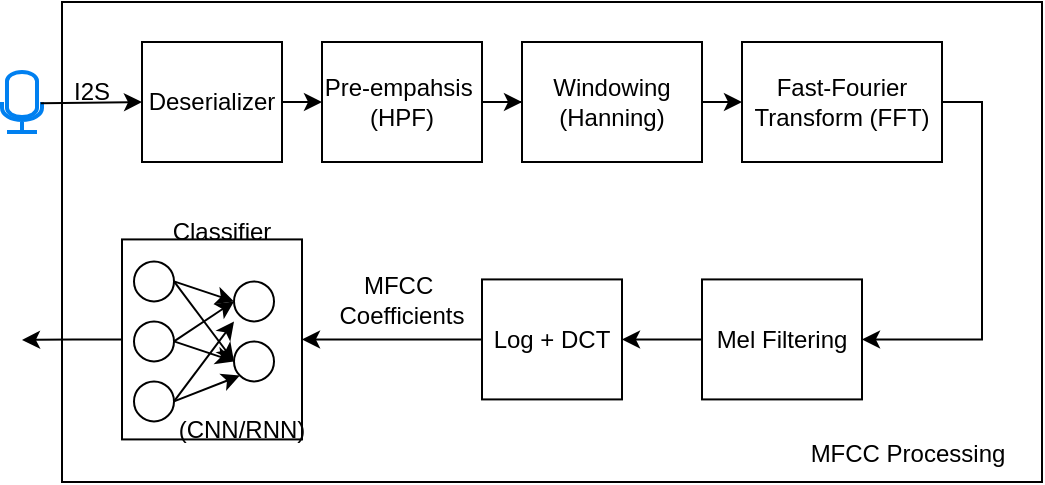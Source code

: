 <mxfile version="24.7.5">
  <diagram id="C5RBs43oDa-KdzZeNtuy" name="Page-1">
    <mxGraphModel dx="1020" dy="544" grid="1" gridSize="10" guides="1" tooltips="1" connect="1" arrows="1" fold="1" page="1" pageScale="1" pageWidth="827" pageHeight="1169" math="0" shadow="0">
      <root>
        <mxCell id="WIyWlLk6GJQsqaUBKTNV-0" />
        <mxCell id="WIyWlLk6GJQsqaUBKTNV-1" parent="WIyWlLk6GJQsqaUBKTNV-0" />
        <mxCell id="eoYMzKTAUGF3MjimPR_Q-30" value="" style="rounded=0;whiteSpace=wrap;html=1;" parent="WIyWlLk6GJQsqaUBKTNV-1" vertex="1">
          <mxGeometry x="60" y="140" width="490" height="240" as="geometry" />
        </mxCell>
        <mxCell id="eoYMzKTAUGF3MjimPR_Q-23" style="edgeStyle=orthogonalEdgeStyle;rounded=0;orthogonalLoop=1;jettySize=auto;html=1;exitX=1;exitY=0.5;exitDx=0;exitDy=0;entryX=0;entryY=0.5;entryDx=0;entryDy=0;" parent="WIyWlLk6GJQsqaUBKTNV-1" source="eoYMzKTAUGF3MjimPR_Q-1" target="eoYMzKTAUGF3MjimPR_Q-3" edge="1">
          <mxGeometry relative="1" as="geometry" />
        </mxCell>
        <mxCell id="eoYMzKTAUGF3MjimPR_Q-1" value="&lt;span style=&quot;background-color: initial;&quot;&gt;Windowing&lt;/span&gt;&lt;div&gt;&lt;span style=&quot;background-color: initial;&quot;&gt;(Hanning)&lt;/span&gt;&lt;/div&gt;" style="rounded=0;whiteSpace=wrap;html=1;" parent="WIyWlLk6GJQsqaUBKTNV-1" vertex="1">
          <mxGeometry x="290" y="160" width="90" height="60" as="geometry" />
        </mxCell>
        <mxCell id="eoYMzKTAUGF3MjimPR_Q-2" value="" style="html=1;verticalLabelPosition=bottom;align=center;labelBackgroundColor=#ffffff;verticalAlign=top;strokeWidth=2;strokeColor=#0080F0;shadow=0;dashed=0;shape=mxgraph.ios7.icons.microphone;" parent="WIyWlLk6GJQsqaUBKTNV-1" vertex="1">
          <mxGeometry x="30" y="175" width="20" height="30" as="geometry" />
        </mxCell>
        <mxCell id="Xg-kIFZUaCPv9lCPnRk3-1" style="edgeStyle=orthogonalEdgeStyle;rounded=0;orthogonalLoop=1;jettySize=auto;html=1;exitX=1;exitY=0.5;exitDx=0;exitDy=0;entryX=1;entryY=0.5;entryDx=0;entryDy=0;" edge="1" parent="WIyWlLk6GJQsqaUBKTNV-1" source="eoYMzKTAUGF3MjimPR_Q-3" target="eoYMzKTAUGF3MjimPR_Q-4">
          <mxGeometry relative="1" as="geometry" />
        </mxCell>
        <mxCell id="eoYMzKTAUGF3MjimPR_Q-3" value="Fast-Fourier Transform (FFT)" style="rounded=0;whiteSpace=wrap;html=1;" parent="WIyWlLk6GJQsqaUBKTNV-1" vertex="1">
          <mxGeometry x="400" y="160" width="100" height="60" as="geometry" />
        </mxCell>
        <mxCell id="Xg-kIFZUaCPv9lCPnRk3-2" style="edgeStyle=orthogonalEdgeStyle;rounded=0;orthogonalLoop=1;jettySize=auto;html=1;exitX=0;exitY=0.5;exitDx=0;exitDy=0;entryX=1;entryY=0.5;entryDx=0;entryDy=0;" edge="1" parent="WIyWlLk6GJQsqaUBKTNV-1" source="eoYMzKTAUGF3MjimPR_Q-4" target="eoYMzKTAUGF3MjimPR_Q-5">
          <mxGeometry relative="1" as="geometry" />
        </mxCell>
        <mxCell id="eoYMzKTAUGF3MjimPR_Q-4" value="Mel Filtering" style="rounded=0;whiteSpace=wrap;html=1;" parent="WIyWlLk6GJQsqaUBKTNV-1" vertex="1">
          <mxGeometry x="380" y="278.71" width="80" height="60" as="geometry" />
        </mxCell>
        <mxCell id="Xg-kIFZUaCPv9lCPnRk3-3" style="edgeStyle=orthogonalEdgeStyle;rounded=0;orthogonalLoop=1;jettySize=auto;html=1;exitX=0;exitY=0.5;exitDx=0;exitDy=0;entryX=1;entryY=0.5;entryDx=0;entryDy=0;" edge="1" parent="WIyWlLk6GJQsqaUBKTNV-1" source="eoYMzKTAUGF3MjimPR_Q-5" target="eoYMzKTAUGF3MjimPR_Q-20">
          <mxGeometry relative="1" as="geometry" />
        </mxCell>
        <mxCell id="eoYMzKTAUGF3MjimPR_Q-5" value="Log + DCT" style="rounded=0;whiteSpace=wrap;html=1;" parent="WIyWlLk6GJQsqaUBKTNV-1" vertex="1">
          <mxGeometry x="270" y="278.71" width="70" height="60" as="geometry" />
        </mxCell>
        <mxCell id="eoYMzKTAUGF3MjimPR_Q-21" value="" style="group" parent="WIyWlLk6GJQsqaUBKTNV-1" vertex="1" connectable="0">
          <mxGeometry x="90" y="259.71" width="90" height="100" as="geometry" />
        </mxCell>
        <mxCell id="Xg-kIFZUaCPv9lCPnRk3-8" style="edgeStyle=orthogonalEdgeStyle;rounded=0;orthogonalLoop=1;jettySize=auto;html=1;exitX=0;exitY=0.5;exitDx=0;exitDy=0;" edge="1" parent="eoYMzKTAUGF3MjimPR_Q-21" source="eoYMzKTAUGF3MjimPR_Q-20">
          <mxGeometry relative="1" as="geometry">
            <mxPoint x="-50" y="49.29" as="targetPoint" />
          </mxGeometry>
        </mxCell>
        <mxCell id="eoYMzKTAUGF3MjimPR_Q-20" value="" style="rounded=0;whiteSpace=wrap;html=1;" parent="eoYMzKTAUGF3MjimPR_Q-21" vertex="1">
          <mxGeometry y="-1" width="90" height="100" as="geometry" />
        </mxCell>
        <mxCell id="eoYMzKTAUGF3MjimPR_Q-6" value="" style="ellipse;whiteSpace=wrap;html=1;aspect=fixed;" parent="eoYMzKTAUGF3MjimPR_Q-21" vertex="1">
          <mxGeometry x="6" y="10" width="20" height="20" as="geometry" />
        </mxCell>
        <mxCell id="eoYMzKTAUGF3MjimPR_Q-8" value="" style="ellipse;whiteSpace=wrap;html=1;aspect=fixed;" parent="eoYMzKTAUGF3MjimPR_Q-21" vertex="1">
          <mxGeometry x="6" y="40" width="20" height="20" as="geometry" />
        </mxCell>
        <mxCell id="eoYMzKTAUGF3MjimPR_Q-9" value="" style="ellipse;whiteSpace=wrap;html=1;aspect=fixed;" parent="eoYMzKTAUGF3MjimPR_Q-21" vertex="1">
          <mxGeometry x="6" y="70" width="20" height="20" as="geometry" />
        </mxCell>
        <mxCell id="eoYMzKTAUGF3MjimPR_Q-10" value="" style="ellipse;whiteSpace=wrap;html=1;aspect=fixed;" parent="eoYMzKTAUGF3MjimPR_Q-21" vertex="1">
          <mxGeometry x="56" y="20" width="20" height="20" as="geometry" />
        </mxCell>
        <mxCell id="eoYMzKTAUGF3MjimPR_Q-11" value="" style="ellipse;whiteSpace=wrap;html=1;aspect=fixed;" parent="eoYMzKTAUGF3MjimPR_Q-21" vertex="1">
          <mxGeometry x="56" y="50" width="20" height="20" as="geometry" />
        </mxCell>
        <mxCell id="eoYMzKTAUGF3MjimPR_Q-13" value="" style="endArrow=classic;html=1;rounded=0;exitX=1;exitY=0.5;exitDx=0;exitDy=0;entryX=0;entryY=0.5;entryDx=0;entryDy=0;" parent="eoYMzKTAUGF3MjimPR_Q-21" source="eoYMzKTAUGF3MjimPR_Q-6" target="eoYMzKTAUGF3MjimPR_Q-10" edge="1">
          <mxGeometry width="50" height="50" relative="1" as="geometry">
            <mxPoint x="36" y="-60" as="sourcePoint" />
            <mxPoint x="86" y="-110" as="targetPoint" />
          </mxGeometry>
        </mxCell>
        <mxCell id="eoYMzKTAUGF3MjimPR_Q-14" value="" style="endArrow=classic;html=1;rounded=0;exitX=1;exitY=0.5;exitDx=0;exitDy=0;entryX=0;entryY=0.5;entryDx=0;entryDy=0;" parent="eoYMzKTAUGF3MjimPR_Q-21" source="eoYMzKTAUGF3MjimPR_Q-6" target="eoYMzKTAUGF3MjimPR_Q-11" edge="1">
          <mxGeometry width="50" height="50" relative="1" as="geometry">
            <mxPoint x="36" y="-60" as="sourcePoint" />
            <mxPoint x="86" y="-110" as="targetPoint" />
          </mxGeometry>
        </mxCell>
        <mxCell id="eoYMzKTAUGF3MjimPR_Q-15" value="" style="endArrow=classic;html=1;rounded=0;exitX=1;exitY=0.5;exitDx=0;exitDy=0;entryX=0;entryY=0.5;entryDx=0;entryDy=0;" parent="eoYMzKTAUGF3MjimPR_Q-21" source="eoYMzKTAUGF3MjimPR_Q-8" target="eoYMzKTAUGF3MjimPR_Q-10" edge="1">
          <mxGeometry width="50" height="50" relative="1" as="geometry">
            <mxPoint x="36" y="-60" as="sourcePoint" />
            <mxPoint x="86" y="-110" as="targetPoint" />
          </mxGeometry>
        </mxCell>
        <mxCell id="eoYMzKTAUGF3MjimPR_Q-16" value="" style="endArrow=classic;html=1;rounded=0;exitX=1;exitY=0.5;exitDx=0;exitDy=0;entryX=0;entryY=0.5;entryDx=0;entryDy=0;" parent="eoYMzKTAUGF3MjimPR_Q-21" source="eoYMzKTAUGF3MjimPR_Q-8" target="eoYMzKTAUGF3MjimPR_Q-11" edge="1">
          <mxGeometry width="50" height="50" relative="1" as="geometry">
            <mxPoint x="36" y="-60" as="sourcePoint" />
            <mxPoint x="86" y="-110" as="targetPoint" />
          </mxGeometry>
        </mxCell>
        <mxCell id="eoYMzKTAUGF3MjimPR_Q-18" value="" style="endArrow=classic;html=1;rounded=0;exitX=1;exitY=0.5;exitDx=0;exitDy=0;" parent="eoYMzKTAUGF3MjimPR_Q-21" source="eoYMzKTAUGF3MjimPR_Q-9" edge="1">
          <mxGeometry width="50" height="50" relative="1" as="geometry">
            <mxPoint x="36" y="-60" as="sourcePoint" />
            <mxPoint x="56" y="40" as="targetPoint" />
          </mxGeometry>
        </mxCell>
        <mxCell id="eoYMzKTAUGF3MjimPR_Q-19" value="" style="endArrow=classic;html=1;rounded=0;exitX=1;exitY=0.5;exitDx=0;exitDy=0;entryX=0;entryY=1;entryDx=0;entryDy=0;" parent="eoYMzKTAUGF3MjimPR_Q-21" source="eoYMzKTAUGF3MjimPR_Q-9" target="eoYMzKTAUGF3MjimPR_Q-11" edge="1">
          <mxGeometry width="50" height="50" relative="1" as="geometry">
            <mxPoint x="36" y="-60" as="sourcePoint" />
            <mxPoint x="86" y="-110" as="targetPoint" />
          </mxGeometry>
        </mxCell>
        <mxCell id="eoYMzKTAUGF3MjimPR_Q-22" value="" style="endArrow=classic;html=1;rounded=0;exitX=0.967;exitY=0.522;exitDx=0;exitDy=0;exitPerimeter=0;entryX=0;entryY=0.5;entryDx=0;entryDy=0;" parent="WIyWlLk6GJQsqaUBKTNV-1" source="eoYMzKTAUGF3MjimPR_Q-2" target="zQZU54eB6tLAeW39PDsI-2" edge="1">
          <mxGeometry width="50" height="50" relative="1" as="geometry">
            <mxPoint x="400" y="290" as="sourcePoint" />
            <mxPoint x="60" y="190" as="targetPoint" />
          </mxGeometry>
        </mxCell>
        <mxCell id="eoYMzKTAUGF3MjimPR_Q-32" value="Classifier" style="text;strokeColor=none;align=center;fillColor=none;html=1;verticalAlign=middle;whiteSpace=wrap;rounded=0;" parent="WIyWlLk6GJQsqaUBKTNV-1" vertex="1">
          <mxGeometry x="110" y="240" width="60" height="30" as="geometry" />
        </mxCell>
        <mxCell id="eoYMzKTAUGF3MjimPR_Q-33" value="MFCC Processing" style="text;strokeColor=none;align=center;fillColor=none;html=1;verticalAlign=middle;whiteSpace=wrap;rounded=0;" parent="WIyWlLk6GJQsqaUBKTNV-1" vertex="1">
          <mxGeometry x="416" y="351.29" width="134" height="28.71" as="geometry" />
        </mxCell>
        <mxCell id="zQZU54eB6tLAeW39PDsI-3" value="" style="edgeStyle=orthogonalEdgeStyle;rounded=0;orthogonalLoop=1;jettySize=auto;html=1;" parent="WIyWlLk6GJQsqaUBKTNV-1" source="zQZU54eB6tLAeW39PDsI-0" target="eoYMzKTAUGF3MjimPR_Q-1" edge="1">
          <mxGeometry relative="1" as="geometry" />
        </mxCell>
        <mxCell id="zQZU54eB6tLAeW39PDsI-0" value="Pre-empahsis&amp;nbsp;&lt;br&gt;&lt;div&gt;(HPF)&lt;/div&gt;" style="rounded=0;whiteSpace=wrap;html=1;" parent="WIyWlLk6GJQsqaUBKTNV-1" vertex="1">
          <mxGeometry x="190" y="160" width="80" height="60" as="geometry" />
        </mxCell>
        <mxCell id="zQZU54eB6tLAeW39PDsI-4" style="edgeStyle=orthogonalEdgeStyle;rounded=0;orthogonalLoop=1;jettySize=auto;html=1;exitX=1;exitY=0.5;exitDx=0;exitDy=0;entryX=0;entryY=0.5;entryDx=0;entryDy=0;" parent="WIyWlLk6GJQsqaUBKTNV-1" source="zQZU54eB6tLAeW39PDsI-2" target="zQZU54eB6tLAeW39PDsI-0" edge="1">
          <mxGeometry relative="1" as="geometry" />
        </mxCell>
        <mxCell id="zQZU54eB6tLAeW39PDsI-2" value="Deserializer" style="rounded=0;whiteSpace=wrap;html=1;" parent="WIyWlLk6GJQsqaUBKTNV-1" vertex="1">
          <mxGeometry x="100" y="160" width="70" height="60" as="geometry" />
        </mxCell>
        <mxCell id="zQZU54eB6tLAeW39PDsI-7" value="I2S" style="text;strokeColor=none;align=center;fillColor=none;html=1;verticalAlign=middle;whiteSpace=wrap;rounded=0;" parent="WIyWlLk6GJQsqaUBKTNV-1" vertex="1">
          <mxGeometry x="50" y="170" width="50" height="30" as="geometry" />
        </mxCell>
        <mxCell id="zQZU54eB6tLAeW39PDsI-10" value="(CNN/RNN)" style="text;strokeColor=none;align=center;fillColor=none;html=1;verticalAlign=middle;whiteSpace=wrap;rounded=0;" parent="WIyWlLk6GJQsqaUBKTNV-1" vertex="1">
          <mxGeometry x="110" y="338.71" width="80" height="30" as="geometry" />
        </mxCell>
        <mxCell id="zQZU54eB6tLAeW39PDsI-8" value="MFCC&amp;nbsp;&lt;div&gt;Coefficients&lt;/div&gt;" style="text;strokeColor=none;align=center;fillColor=none;html=1;verticalAlign=middle;whiteSpace=wrap;rounded=0;" parent="WIyWlLk6GJQsqaUBKTNV-1" vertex="1">
          <mxGeometry x="160" y="278.71" width="140" height="21.29" as="geometry" />
        </mxCell>
      </root>
    </mxGraphModel>
  </diagram>
</mxfile>
